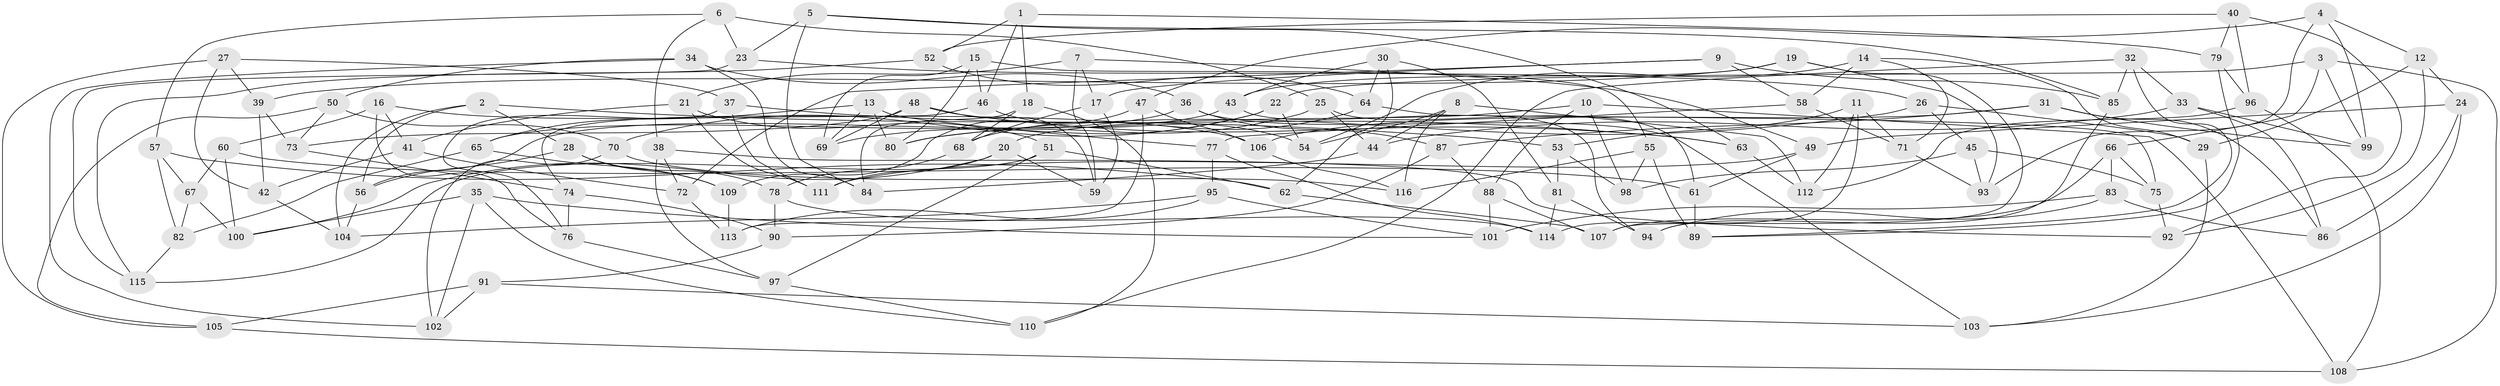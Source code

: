 // coarse degree distribution, {4: 0.4533333333333333, 6: 0.38666666666666666, 5: 0.14666666666666667, 3: 0.013333333333333334}
// Generated by graph-tools (version 1.1) at 2025/42/03/06/25 10:42:19]
// undirected, 116 vertices, 232 edges
graph export_dot {
graph [start="1"]
  node [color=gray90,style=filled];
  1;
  2;
  3;
  4;
  5;
  6;
  7;
  8;
  9;
  10;
  11;
  12;
  13;
  14;
  15;
  16;
  17;
  18;
  19;
  20;
  21;
  22;
  23;
  24;
  25;
  26;
  27;
  28;
  29;
  30;
  31;
  32;
  33;
  34;
  35;
  36;
  37;
  38;
  39;
  40;
  41;
  42;
  43;
  44;
  45;
  46;
  47;
  48;
  49;
  50;
  51;
  52;
  53;
  54;
  55;
  56;
  57;
  58;
  59;
  60;
  61;
  62;
  63;
  64;
  65;
  66;
  67;
  68;
  69;
  70;
  71;
  72;
  73;
  74;
  75;
  76;
  77;
  78;
  79;
  80;
  81;
  82;
  83;
  84;
  85;
  86;
  87;
  88;
  89;
  90;
  91;
  92;
  93;
  94;
  95;
  96;
  97;
  98;
  99;
  100;
  101;
  102;
  103;
  104;
  105;
  106;
  107;
  108;
  109;
  110;
  111;
  112;
  113;
  114;
  115;
  116;
  1 -- 46;
  1 -- 18;
  1 -- 79;
  1 -- 52;
  2 -- 56;
  2 -- 28;
  2 -- 104;
  2 -- 53;
  3 -- 66;
  3 -- 22;
  3 -- 99;
  3 -- 108;
  4 -- 93;
  4 -- 47;
  4 -- 12;
  4 -- 99;
  5 -- 84;
  5 -- 63;
  5 -- 85;
  5 -- 23;
  6 -- 38;
  6 -- 23;
  6 -- 25;
  6 -- 57;
  7 -- 49;
  7 -- 21;
  7 -- 59;
  7 -- 17;
  8 -- 44;
  8 -- 112;
  8 -- 54;
  8 -- 116;
  9 -- 85;
  9 -- 58;
  9 -- 17;
  9 -- 72;
  10 -- 88;
  10 -- 20;
  10 -- 108;
  10 -- 98;
  11 -- 114;
  11 -- 53;
  11 -- 112;
  11 -- 71;
  12 -- 92;
  12 -- 24;
  12 -- 29;
  13 -- 65;
  13 -- 77;
  13 -- 80;
  13 -- 69;
  14 -- 29;
  14 -- 71;
  14 -- 54;
  14 -- 58;
  15 -- 69;
  15 -- 46;
  15 -- 80;
  15 -- 55;
  16 -- 60;
  16 -- 41;
  16 -- 76;
  16 -- 106;
  17 -- 59;
  17 -- 68;
  18 -- 84;
  18 -- 110;
  18 -- 68;
  19 -- 93;
  19 -- 39;
  19 -- 107;
  19 -- 43;
  20 -- 100;
  20 -- 59;
  20 -- 111;
  21 -- 51;
  21 -- 111;
  21 -- 41;
  22 -- 54;
  22 -- 69;
  22 -- 70;
  23 -- 26;
  23 -- 115;
  24 -- 103;
  24 -- 49;
  24 -- 86;
  25 -- 44;
  25 -- 61;
  25 -- 80;
  26 -- 29;
  26 -- 80;
  26 -- 45;
  27 -- 37;
  27 -- 39;
  27 -- 105;
  27 -- 42;
  28 -- 78;
  28 -- 56;
  28 -- 109;
  29 -- 103;
  30 -- 64;
  30 -- 62;
  30 -- 81;
  30 -- 43;
  31 -- 99;
  31 -- 86;
  31 -- 106;
  31 -- 87;
  32 -- 89;
  32 -- 110;
  32 -- 33;
  32 -- 85;
  33 -- 99;
  33 -- 86;
  33 -- 44;
  34 -- 36;
  34 -- 102;
  34 -- 50;
  34 -- 84;
  35 -- 100;
  35 -- 102;
  35 -- 101;
  35 -- 110;
  36 -- 103;
  36 -- 65;
  36 -- 87;
  37 -- 76;
  37 -- 111;
  37 -- 63;
  38 -- 97;
  38 -- 72;
  38 -- 92;
  39 -- 73;
  39 -- 42;
  40 -- 52;
  40 -- 92;
  40 -- 79;
  40 -- 96;
  41 -- 42;
  41 -- 72;
  42 -- 104;
  43 -- 56;
  43 -- 94;
  44 -- 84;
  45 -- 93;
  45 -- 75;
  45 -- 98;
  46 -- 74;
  46 -- 54;
  47 -- 113;
  47 -- 109;
  47 -- 106;
  48 -- 69;
  48 -- 73;
  48 -- 59;
  48 -- 63;
  49 -- 111;
  49 -- 61;
  50 -- 73;
  50 -- 105;
  50 -- 70;
  51 -- 97;
  51 -- 115;
  51 -- 62;
  52 -- 64;
  52 -- 115;
  53 -- 81;
  53 -- 98;
  55 -- 98;
  55 -- 89;
  55 -- 116;
  56 -- 104;
  57 -- 62;
  57 -- 82;
  57 -- 67;
  58 -- 77;
  58 -- 71;
  60 -- 61;
  60 -- 100;
  60 -- 67;
  61 -- 89;
  62 -- 107;
  63 -- 112;
  64 -- 68;
  64 -- 75;
  65 -- 82;
  65 -- 109;
  66 -- 83;
  66 -- 75;
  66 -- 107;
  67 -- 100;
  67 -- 82;
  68 -- 78;
  70 -- 102;
  70 -- 116;
  71 -- 93;
  72 -- 113;
  73 -- 74;
  74 -- 90;
  74 -- 76;
  75 -- 92;
  76 -- 97;
  77 -- 95;
  77 -- 114;
  78 -- 114;
  78 -- 90;
  79 -- 89;
  79 -- 96;
  81 -- 94;
  81 -- 114;
  82 -- 115;
  83 -- 94;
  83 -- 86;
  83 -- 101;
  85 -- 94;
  87 -- 88;
  87 -- 90;
  88 -- 107;
  88 -- 101;
  90 -- 91;
  91 -- 105;
  91 -- 102;
  91 -- 103;
  95 -- 113;
  95 -- 101;
  95 -- 104;
  96 -- 108;
  96 -- 112;
  97 -- 110;
  105 -- 108;
  106 -- 116;
  109 -- 113;
}
